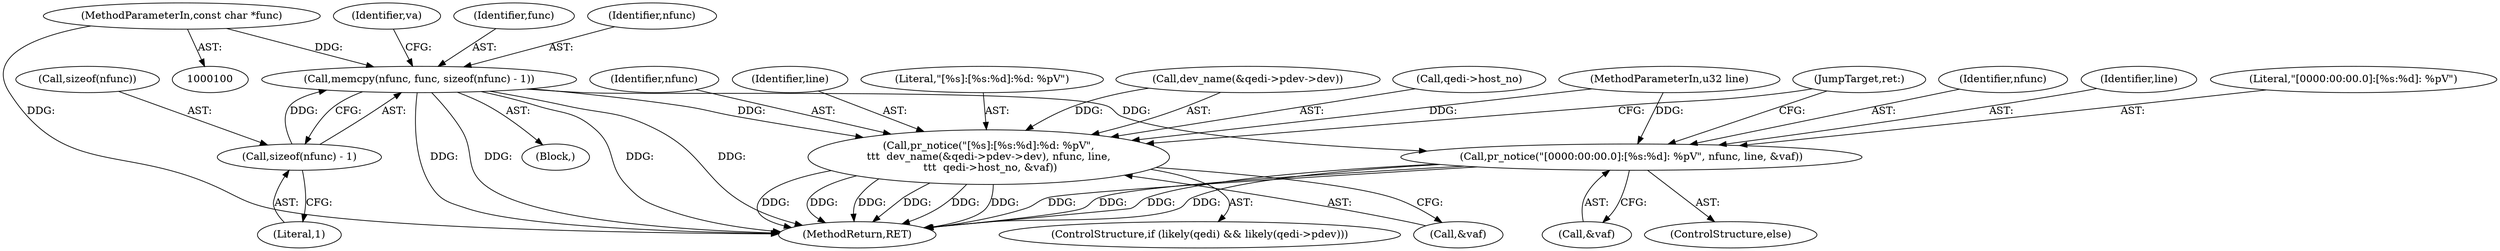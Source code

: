 digraph "1_linux_c09581a52765a85f19fc35340127396d5e3379cc_1@API" {
"1000114" [label="(Call,memcpy(nfunc, func, sizeof(nfunc) - 1))"];
"1000102" [label="(MethodParameterIn,const char *func)"];
"1000117" [label="(Call,sizeof(nfunc) - 1)"];
"1000149" [label="(Call,pr_notice(\"[%s]:[%s:%d]:%d: %pV\",\n\t\t\t  dev_name(&qedi->pdev->dev), nfunc, line,\n \t\t\t  qedi->host_no, &vaf))"];
"1000166" [label="(Call,pr_notice(\"[0000:00:00.0]:[%s:%d]: %pV\", nfunc, line, &vaf))"];
"1000175" [label="(MethodReturn,RET)"];
"1000141" [label="(ControlStructure,if (likely(qedi) && likely(qedi->pdev)))"];
"1000117" [label="(Call,sizeof(nfunc) - 1)"];
"1000105" [label="(Block,)"];
"1000103" [label="(MethodParameterIn,u32 line)"];
"1000168" [label="(Identifier,nfunc)"];
"1000115" [label="(Identifier,nfunc)"];
"1000163" [label="(Call,&vaf)"];
"1000118" [label="(Call,sizeof(nfunc))"];
"1000170" [label="(Call,&vaf)"];
"1000150" [label="(Literal,\"[%s]:[%s:%d]:%d: %pV\")"];
"1000151" [label="(Call,dev_name(&qedi->pdev->dev))"];
"1000160" [label="(Call,qedi->host_no)"];
"1000169" [label="(Identifier,line)"];
"1000165" [label="(ControlStructure,else)"];
"1000149" [label="(Call,pr_notice(\"[%s]:[%s:%d]:%d: %pV\",\n\t\t\t  dev_name(&qedi->pdev->dev), nfunc, line,\n \t\t\t  qedi->host_no, &vaf))"];
"1000122" [label="(Identifier,va)"];
"1000102" [label="(MethodParameterIn,const char *func)"];
"1000158" [label="(Identifier,nfunc)"];
"1000116" [label="(Identifier,func)"];
"1000120" [label="(Literal,1)"];
"1000167" [label="(Literal,\"[0000:00:00.0]:[%s:%d]: %pV\")"];
"1000114" [label="(Call,memcpy(nfunc, func, sizeof(nfunc) - 1))"];
"1000166" [label="(Call,pr_notice(\"[0000:00:00.0]:[%s:%d]: %pV\", nfunc, line, &vaf))"];
"1000159" [label="(Identifier,line)"];
"1000172" [label="(JumpTarget,ret:)"];
"1000114" -> "1000105"  [label="AST: "];
"1000114" -> "1000117"  [label="CFG: "];
"1000115" -> "1000114"  [label="AST: "];
"1000116" -> "1000114"  [label="AST: "];
"1000117" -> "1000114"  [label="AST: "];
"1000122" -> "1000114"  [label="CFG: "];
"1000114" -> "1000175"  [label="DDG: "];
"1000114" -> "1000175"  [label="DDG: "];
"1000114" -> "1000175"  [label="DDG: "];
"1000114" -> "1000175"  [label="DDG: "];
"1000102" -> "1000114"  [label="DDG: "];
"1000117" -> "1000114"  [label="DDG: "];
"1000114" -> "1000149"  [label="DDG: "];
"1000114" -> "1000166"  [label="DDG: "];
"1000102" -> "1000100"  [label="AST: "];
"1000102" -> "1000175"  [label="DDG: "];
"1000117" -> "1000120"  [label="CFG: "];
"1000118" -> "1000117"  [label="AST: "];
"1000120" -> "1000117"  [label="AST: "];
"1000149" -> "1000141"  [label="AST: "];
"1000149" -> "1000163"  [label="CFG: "];
"1000150" -> "1000149"  [label="AST: "];
"1000151" -> "1000149"  [label="AST: "];
"1000158" -> "1000149"  [label="AST: "];
"1000159" -> "1000149"  [label="AST: "];
"1000160" -> "1000149"  [label="AST: "];
"1000163" -> "1000149"  [label="AST: "];
"1000172" -> "1000149"  [label="CFG: "];
"1000149" -> "1000175"  [label="DDG: "];
"1000149" -> "1000175"  [label="DDG: "];
"1000149" -> "1000175"  [label="DDG: "];
"1000149" -> "1000175"  [label="DDG: "];
"1000149" -> "1000175"  [label="DDG: "];
"1000149" -> "1000175"  [label="DDG: "];
"1000151" -> "1000149"  [label="DDG: "];
"1000103" -> "1000149"  [label="DDG: "];
"1000166" -> "1000165"  [label="AST: "];
"1000166" -> "1000170"  [label="CFG: "];
"1000167" -> "1000166"  [label="AST: "];
"1000168" -> "1000166"  [label="AST: "];
"1000169" -> "1000166"  [label="AST: "];
"1000170" -> "1000166"  [label="AST: "];
"1000172" -> "1000166"  [label="CFG: "];
"1000166" -> "1000175"  [label="DDG: "];
"1000166" -> "1000175"  [label="DDG: "];
"1000166" -> "1000175"  [label="DDG: "];
"1000166" -> "1000175"  [label="DDG: "];
"1000103" -> "1000166"  [label="DDG: "];
}
